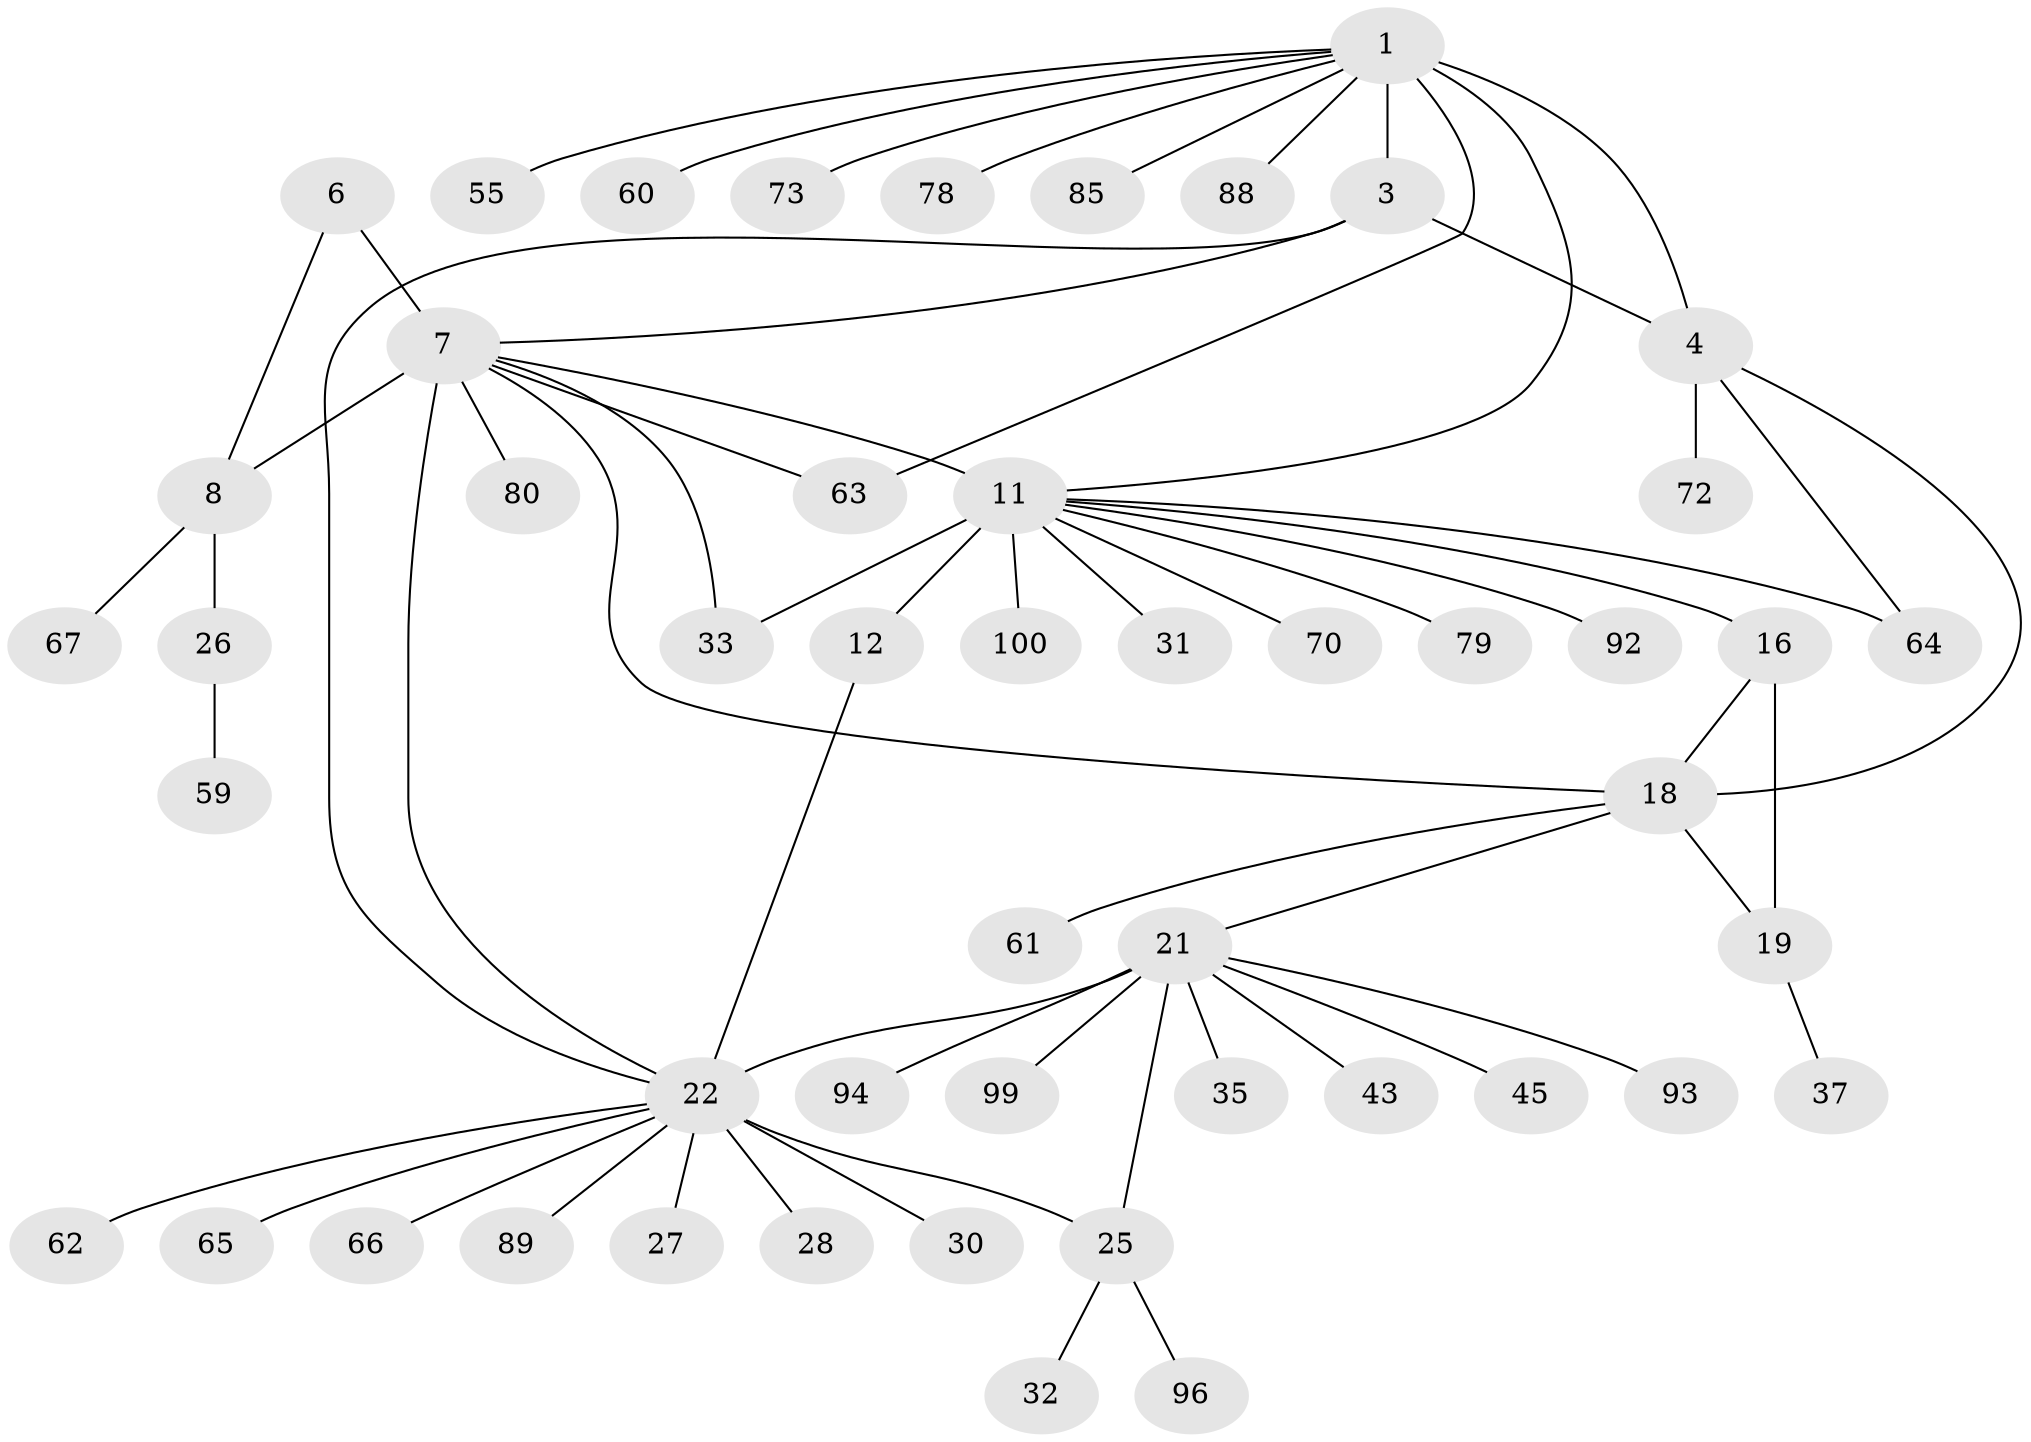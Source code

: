 // original degree distribution, {9: 0.01, 8: 0.04, 7: 0.06, 5: 0.06, 4: 0.03, 10: 0.03, 6: 0.04, 11: 0.01, 2: 0.1, 1: 0.6, 3: 0.02}
// Generated by graph-tools (version 1.1) at 2025/54/03/05/25 16:54:48]
// undirected, 50 vertices, 62 edges
graph export_dot {
graph [start="1"]
  node [color=gray90,style=filled];
  1 [super="+2+50+5"];
  3 [super="+76"];
  4;
  6;
  7 [super="+9"];
  8 [super="+46+91"];
  11 [super="+14"];
  12 [super="+77+13"];
  16 [super="+42+51+17+40"];
  18;
  19 [super="+20+44+34"];
  21;
  22 [super="+23+47+56"];
  25;
  26 [super="+54"];
  27 [super="+87"];
  28 [super="+81"];
  30;
  31 [super="+41+36"];
  32;
  33 [super="+83+39"];
  35;
  37;
  43;
  45;
  55;
  59 [super="+90"];
  60;
  61;
  62;
  63;
  64;
  65;
  66;
  67;
  70;
  72 [super="+86"];
  73;
  78;
  79;
  80;
  85;
  88 [super="+95"];
  89;
  92;
  93;
  94;
  96;
  99;
  100;
  1 -- 3 [weight=3];
  1 -- 4 [weight=3];
  1 -- 73;
  1 -- 85;
  1 -- 88;
  1 -- 78;
  1 -- 55;
  1 -- 60;
  1 -- 63;
  1 -- 11;
  3 -- 4;
  3 -- 7;
  3 -- 22;
  4 -- 18;
  4 -- 64;
  4 -- 72;
  6 -- 7 [weight=3];
  6 -- 8;
  7 -- 8 [weight=3];
  7 -- 18;
  7 -- 22;
  7 -- 33;
  7 -- 63;
  7 -- 80;
  7 -- 11;
  8 -- 26;
  8 -- 67;
  11 -- 12 [weight=6];
  11 -- 70;
  11 -- 79;
  11 -- 64;
  11 -- 33;
  11 -- 100;
  11 -- 16;
  11 -- 92;
  11 -- 31;
  12 -- 22;
  16 -- 18 [weight=2];
  16 -- 19 [weight=4];
  18 -- 19 [weight=2];
  18 -- 21;
  18 -- 61;
  19 -- 37;
  21 -- 22 [weight=3];
  21 -- 25;
  21 -- 35;
  21 -- 43;
  21 -- 45;
  21 -- 93;
  21 -- 94;
  21 -- 99;
  22 -- 25 [weight=3];
  22 -- 66;
  22 -- 65;
  22 -- 62;
  22 -- 89;
  22 -- 27;
  22 -- 28;
  22 -- 30;
  25 -- 32;
  25 -- 96;
  26 -- 59;
}
